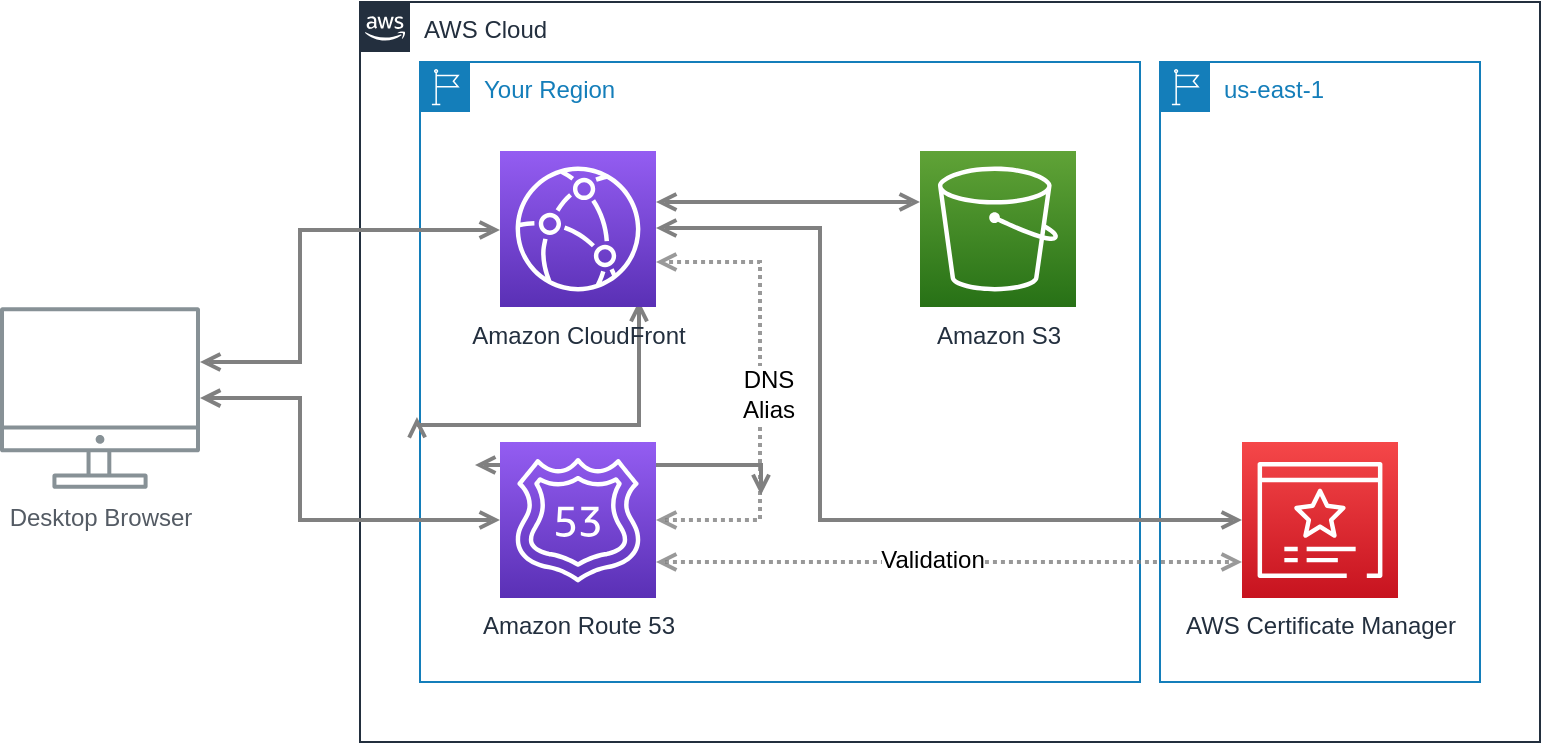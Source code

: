 <mxfile version="12.7.0" type="device"><diagram id="Ht1M8jgEwFfnCIfOTk4-" name="Page-1"><mxGraphModel dx="1426" dy="754" grid="1" gridSize="10" guides="1" tooltips="1" connect="1" arrows="1" fold="1" page="1" pageScale="1" pageWidth="1169" pageHeight="827" math="0" shadow="0"><root><mxCell id="0"/><mxCell id="1" parent="0"/><mxCell id="yZBGh0-wugEnFsXYYqnU-4" value="AWS Cloud" style="points=[[0,0],[0.25,0],[0.5,0],[0.75,0],[1,0],[1,0.25],[1,0.5],[1,0.75],[1,1],[0.75,1],[0.5,1],[0.25,1],[0,1],[0,0.75],[0,0.5],[0,0.25]];outlineConnect=0;gradientColor=none;html=1;whiteSpace=wrap;fontSize=12;fontStyle=0;shape=mxgraph.aws4.group;grIcon=mxgraph.aws4.group_aws_cloud_alt;strokeColor=#232F3E;fillColor=none;verticalAlign=top;align=left;spacingLeft=30;fontColor=#232F3E;dashed=0;" vertex="1" parent="1"><mxGeometry x="390" y="140" width="590" height="370" as="geometry"/></mxCell><mxCell id="yZBGh0-wugEnFsXYYqnU-11" value="us-east-1" style="points=[[0,0],[0.25,0],[0.5,0],[0.75,0],[1,0],[1,0.25],[1,0.5],[1,0.75],[1,1],[0.75,1],[0.5,1],[0.25,1],[0,1],[0,0.75],[0,0.5],[0,0.25]];outlineConnect=0;gradientColor=none;html=1;whiteSpace=wrap;fontSize=12;fontStyle=0;shape=mxgraph.aws4.group;grIcon=mxgraph.aws4.group_region;strokeColor=#147EBA;fillColor=none;verticalAlign=top;align=left;spacingLeft=30;fontColor=#147EBA;dashed=0;" vertex="1" parent="1"><mxGeometry x="790" y="170" width="160" height="310" as="geometry"/></mxCell><mxCell id="yZBGh0-wugEnFsXYYqnU-12" value="Your Region" style="points=[[0,0],[0.25,0],[0.5,0],[0.75,0],[1,0],[1,0.25],[1,0.5],[1,0.75],[1,1],[0.75,1],[0.5,1],[0.25,1],[0,1],[0,0.75],[0,0.5],[0,0.25]];outlineConnect=0;gradientColor=none;html=1;whiteSpace=wrap;fontSize=12;fontStyle=0;shape=mxgraph.aws4.group;grIcon=mxgraph.aws4.group_region;strokeColor=#147EBA;fillColor=none;verticalAlign=top;align=left;spacingLeft=30;fontColor=#147EBA;dashed=0;" vertex="1" parent="1"><mxGeometry x="420" y="170" width="360" height="310" as="geometry"/></mxCell><mxCell id="UEzPUAAOIrF-is8g5C7q-128" style="edgeStyle=orthogonalEdgeStyle;rounded=0;orthogonalLoop=1;jettySize=auto;html=1;startArrow=open;startFill=0;endArrow=open;endFill=0;strokeWidth=2;strokeColor=#808080;" parent="1" source="UEzPUAAOIrF-is8g5C7q-109" target="yZBGh0-wugEnFsXYYqnU-1" edge="1"><mxGeometry relative="1" as="geometry"><Array as="points"><mxPoint x="360" y="320"/><mxPoint x="360" y="254"/></Array><mxPoint x="369.5" y="376.5" as="targetPoint"/></mxGeometry></mxCell><mxCell id="UEzPUAAOIrF-is8g5C7q-126" style="edgeStyle=orthogonalEdgeStyle;rounded=0;orthogonalLoop=1;jettySize=auto;html=1;startArrow=open;startFill=0;endArrow=open;endFill=0;strokeWidth=2;strokeColor=#808080;" parent="1" target="UEzPUAAOIrF-is8g5C7q-114" edge="1"><mxGeometry relative="1" as="geometry"><mxPoint x="490.5" y="250.5" as="sourcePoint"/></mxGeometry></mxCell><mxCell id="UEzPUAAOIrF-is8g5C7q-129" style="edgeStyle=orthogonalEdgeStyle;rounded=0;orthogonalLoop=1;jettySize=auto;html=1;startArrow=open;startFill=0;endArrow=open;endFill=0;strokeWidth=2;strokeColor=#808080;" parent="1" target="UEzPUAAOIrF-is8g5C7q-115" edge="1"><mxGeometry relative="1" as="geometry"><Array as="points"><mxPoint x="510.5" y="391.5"/><mxPoint x="510.5" y="391.5"/></Array><mxPoint x="447.5" y="391.5" as="sourcePoint"/></mxGeometry></mxCell><mxCell id="UEzPUAAOIrF-is8g5C7q-141" style="edgeStyle=orthogonalEdgeStyle;rounded=0;orthogonalLoop=1;jettySize=auto;html=1;startArrow=open;startFill=0;endArrow=open;endFill=0;strokeWidth=2;strokeColor=#808080;" parent="1" target="UEzPUAAOIrF-is8g5C7q-114" edge="1"><mxGeometry relative="1" as="geometry"><mxPoint x="529.5" y="289.5" as="sourcePoint"/><mxPoint x="418.466" y="347.5" as="targetPoint"/><Array as="points"><mxPoint x="529.5" y="351.5"/></Array></mxGeometry></mxCell><mxCell id="UEzPUAAOIrF-is8g5C7q-142" style="edgeStyle=orthogonalEdgeStyle;rounded=0;orthogonalLoop=1;jettySize=auto;html=1;startArrow=open;startFill=0;endArrow=open;endFill=0;strokeWidth=2;strokeColor=#808080;" parent="1" target="UEzPUAAOIrF-is8g5C7q-115" edge="1"><mxGeometry relative="1" as="geometry"><mxPoint x="447.5" y="371.5" as="sourcePoint"/><mxPoint x="590.5" y="386.5" as="targetPoint"/><Array as="points"><mxPoint x="510.5" y="371.5"/><mxPoint x="510.5" y="371.5"/></Array></mxGeometry></mxCell><mxCell id="UEzPUAAOIrF-is8g5C7q-109" value="Desktop Browser" style="outlineConnect=0;gradientColor=none;fontColor=#545B64;strokeColor=none;fillColor=#879196;dashed=0;verticalLabelPosition=bottom;verticalAlign=top;align=center;html=1;fontSize=12;fontStyle=0;aspect=fixed;shape=mxgraph.aws4.illustration_desktop;pointerEvents=1;labelBackgroundColor=#ffffff;" parent="1" vertex="1"><mxGeometry x="210" y="292.5" width="100" height="91" as="geometry"/></mxCell><mxCell id="UEzPUAAOIrF-is8g5C7q-116" value="Amazon S3" style="outlineConnect=0;fontColor=#232F3E;gradientColor=#60A337;gradientDirection=north;fillColor=#277116;strokeColor=#ffffff;dashed=0;verticalLabelPosition=bottom;verticalAlign=top;align=center;html=1;fontSize=12;fontStyle=0;aspect=fixed;shape=mxgraph.aws4.resourceIcon;resIcon=mxgraph.aws4.s3;labelBackgroundColor=#ffffff;" parent="1" vertex="1"><mxGeometry x="670.0" y="214.5" width="78" height="78" as="geometry"/></mxCell><mxCell id="yZBGh0-wugEnFsXYYqnU-1" value="Amazon CloudFront" style="outlineConnect=0;fontColor=#232F3E;gradientColor=#945DF2;gradientDirection=north;fillColor=#5A30B5;strokeColor=#ffffff;dashed=0;verticalLabelPosition=bottom;verticalAlign=top;align=center;html=1;fontSize=12;fontStyle=0;aspect=fixed;shape=mxgraph.aws4.resourceIcon;resIcon=mxgraph.aws4.cloudfront;" vertex="1" parent="1"><mxGeometry x="460" y="214.5" width="78" height="78" as="geometry"/></mxCell><mxCell id="yZBGh0-wugEnFsXYYqnU-2" value="Amazon Route 53" style="outlineConnect=0;fontColor=#232F3E;gradientColor=#945DF2;gradientDirection=north;fillColor=#5A30B5;strokeColor=#ffffff;dashed=0;verticalLabelPosition=bottom;verticalAlign=top;align=center;html=1;fontSize=12;fontStyle=0;aspect=fixed;shape=mxgraph.aws4.resourceIcon;resIcon=mxgraph.aws4.route_53;" vertex="1" parent="1"><mxGeometry x="460" y="360" width="78" height="78" as="geometry"/></mxCell><mxCell id="yZBGh0-wugEnFsXYYqnU-3" value="AWS Certificate Manager" style="outlineConnect=0;fontColor=#232F3E;gradientColor=#F54749;gradientDirection=north;fillColor=#C7131F;strokeColor=#ffffff;dashed=0;verticalLabelPosition=bottom;verticalAlign=top;align=center;html=1;fontSize=12;fontStyle=0;aspect=fixed;shape=mxgraph.aws4.resourceIcon;resIcon=mxgraph.aws4.certificate_manager_3;" vertex="1" parent="1"><mxGeometry x="831" y="360" width="78" height="78" as="geometry"/></mxCell><mxCell id="yZBGh0-wugEnFsXYYqnU-5" style="edgeStyle=orthogonalEdgeStyle;rounded=0;orthogonalLoop=1;jettySize=auto;html=1;startArrow=open;startFill=0;endArrow=open;endFill=0;strokeWidth=2;strokeColor=#808080;" edge="1" parent="1" source="yZBGh0-wugEnFsXYYqnU-1" target="UEzPUAAOIrF-is8g5C7q-116"><mxGeometry relative="1" as="geometry"><Array as="points"><mxPoint x="610" y="240"/><mxPoint x="610" y="240"/></Array><mxPoint x="538" y="422.6" as="sourcePoint"/><mxPoint x="647" y="338" as="targetPoint"/></mxGeometry></mxCell><mxCell id="yZBGh0-wugEnFsXYYqnU-6" style="edgeStyle=orthogonalEdgeStyle;rounded=0;orthogonalLoop=1;jettySize=auto;html=1;startArrow=open;startFill=0;endArrow=open;endFill=0;strokeWidth=2;strokeColor=#808080;" edge="1" parent="1" source="UEzPUAAOIrF-is8g5C7q-109" target="yZBGh0-wugEnFsXYYqnU-2"><mxGeometry relative="1" as="geometry"><Array as="points"><mxPoint x="360" y="338"/><mxPoint x="360" y="399"/></Array><mxPoint x="320" y="330" as="sourcePoint"/><mxPoint x="460" y="270" as="targetPoint"/></mxGeometry></mxCell><mxCell id="yZBGh0-wugEnFsXYYqnU-7" style="edgeStyle=orthogonalEdgeStyle;rounded=0;orthogonalLoop=1;jettySize=auto;html=1;startArrow=open;startFill=0;endArrow=open;endFill=0;strokeWidth=2;strokeColor=#808080;dashed=1;dashPattern=1 1;opacity=80;" edge="1" parent="1" source="yZBGh0-wugEnFsXYYqnU-2" target="yZBGh0-wugEnFsXYYqnU-1"><mxGeometry relative="1" as="geometry"><Array as="points"><mxPoint x="590" y="399"/><mxPoint x="590" y="270"/></Array><mxPoint x="660" y="482" as="sourcePoint"/><mxPoint x="959.5" y="396" as="targetPoint"/></mxGeometry></mxCell><mxCell id="yZBGh0-wugEnFsXYYqnU-10" value="DNS &lt;br&gt;Alias" style="text;html=1;align=center;verticalAlign=middle;resizable=0;points=[];labelBackgroundColor=#ffffff;" vertex="1" connectable="0" parent="yZBGh0-wugEnFsXYYqnU-7"><mxGeometry x="-0.008" y="-4" relative="1" as="geometry"><mxPoint as="offset"/></mxGeometry></mxCell><mxCell id="yZBGh0-wugEnFsXYYqnU-8" style="edgeStyle=orthogonalEdgeStyle;rounded=0;orthogonalLoop=1;jettySize=auto;html=1;startArrow=open;startFill=0;endArrow=open;endFill=0;strokeWidth=2;strokeColor=#808080;dashed=1;dashPattern=1 1;opacity=80;" edge="1" parent="1" source="yZBGh0-wugEnFsXYYqnU-2" target="yZBGh0-wugEnFsXYYqnU-3"><mxGeometry relative="1" as="geometry"><Array as="points"><mxPoint x="680" y="420"/><mxPoint x="680" y="420"/></Array><mxPoint x="548" y="449" as="sourcePoint"/><mxPoint x="548" y="280" as="targetPoint"/></mxGeometry></mxCell><mxCell id="yZBGh0-wugEnFsXYYqnU-9" value="Validation" style="text;html=1;align=center;verticalAlign=middle;resizable=0;points=[];labelBackgroundColor=#ffffff;" vertex="1" connectable="0" parent="yZBGh0-wugEnFsXYYqnU-8"><mxGeometry x="0.005" y="-10" relative="1" as="geometry"><mxPoint x="-9" y="-11" as="offset"/></mxGeometry></mxCell><mxCell id="yZBGh0-wugEnFsXYYqnU-13" style="edgeStyle=orthogonalEdgeStyle;rounded=0;orthogonalLoop=1;jettySize=auto;html=1;startArrow=open;startFill=0;endArrow=open;endFill=0;strokeWidth=2;strokeColor=#808080;" edge="1" parent="1" target="yZBGh0-wugEnFsXYYqnU-3"><mxGeometry relative="1" as="geometry"><Array as="points"><mxPoint x="620" y="253"/><mxPoint x="620" y="399"/></Array><mxPoint x="538" y="253" as="sourcePoint"/><mxPoint x="750" y="253" as="targetPoint"/></mxGeometry></mxCell></root></mxGraphModel></diagram></mxfile>